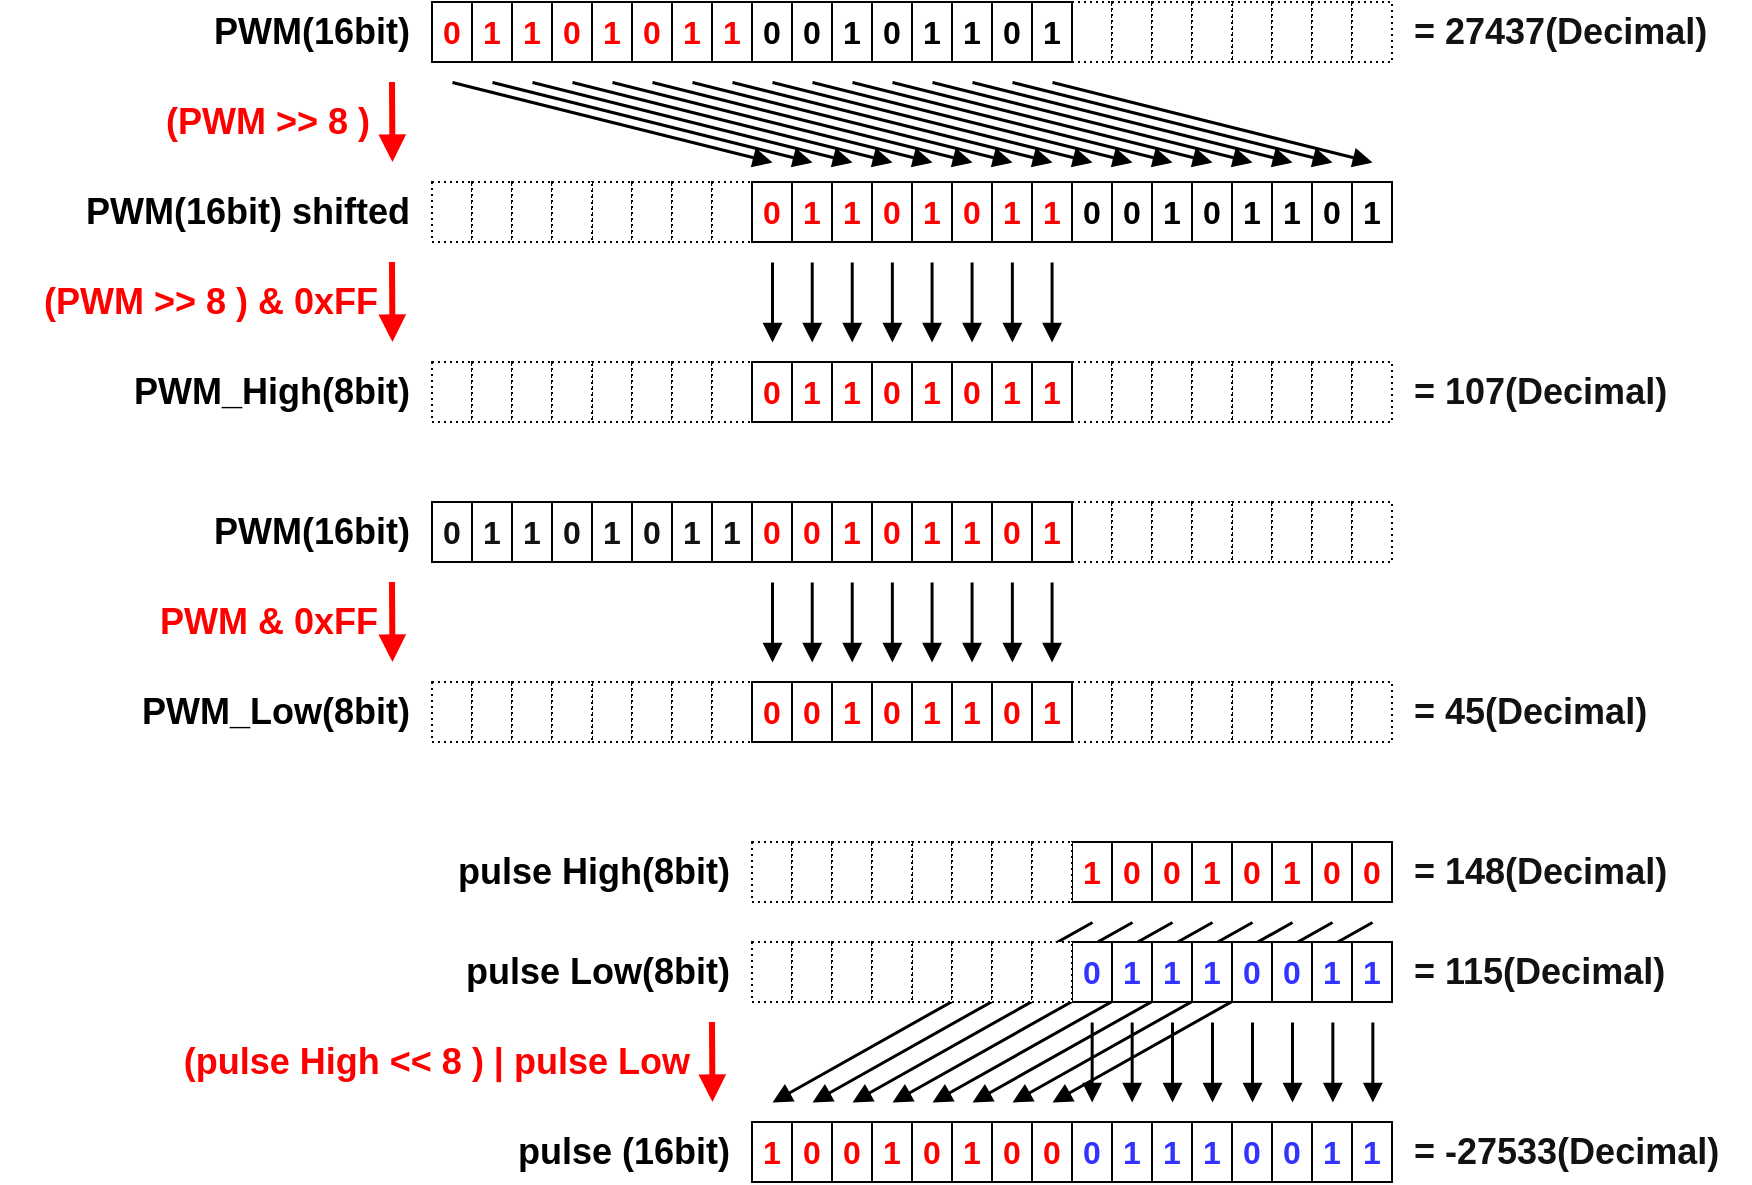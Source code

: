 <mxfile version="16.1.2" type="device"><diagram id="hICE0qf9DmKJxGIryEvC" name="ページ1"><mxGraphModel dx="1102" dy="865" grid="1" gridSize="10" guides="1" tooltips="1" connect="1" arrows="1" fold="1" page="1" pageScale="1" pageWidth="827" pageHeight="1169" math="0" shadow="0"><root><mxCell id="0"/><mxCell id="1" parent="0"/><mxCell id="QoMTNEsvPuhP1xvHLnrk-773" value="" style="endArrow=block;html=1;rounded=0;fontFamily=Georgia;fontSize=16;endFill=1;strokeWidth=1.5;" parent="1" edge="1"><mxGeometry width="50" height="50" relative="1" as="geometry"><mxPoint x="730" y="510" as="sourcePoint"/><mxPoint x="570" y="600" as="targetPoint"/></mxGeometry></mxCell><mxCell id="QoMTNEsvPuhP1xvHLnrk-774" value="" style="endArrow=block;html=1;rounded=0;fontFamily=Georgia;fontSize=16;endFill=1;strokeWidth=1.5;" parent="1" edge="1"><mxGeometry width="50" height="50" relative="1" as="geometry"><mxPoint x="710" y="510" as="sourcePoint"/><mxPoint x="550" y="600" as="targetPoint"/></mxGeometry></mxCell><mxCell id="QoMTNEsvPuhP1xvHLnrk-755" value="" style="endArrow=block;html=1;rounded=0;fontFamily=Georgia;fontSize=16;endFill=1;strokeWidth=1.5;" parent="1" edge="1"><mxGeometry width="50" height="50" relative="1" as="geometry"><mxPoint x="610" y="510" as="sourcePoint"/><mxPoint x="450" y="600" as="targetPoint"/></mxGeometry></mxCell><mxCell id="QoMTNEsvPuhP1xvHLnrk-756" value="" style="endArrow=block;html=1;rounded=0;fontFamily=Georgia;fontSize=16;endFill=1;strokeWidth=1.5;" parent="1" edge="1"><mxGeometry width="50" height="50" relative="1" as="geometry"><mxPoint x="630" y="510" as="sourcePoint"/><mxPoint x="470" y="600" as="targetPoint"/></mxGeometry></mxCell><mxCell id="QoMTNEsvPuhP1xvHLnrk-757" value="" style="endArrow=block;html=1;rounded=0;fontFamily=Georgia;fontSize=16;endFill=1;strokeWidth=1.5;" parent="1" edge="1"><mxGeometry width="50" height="50" relative="1" as="geometry"><mxPoint x="650" y="510" as="sourcePoint"/><mxPoint x="490" y="600" as="targetPoint"/></mxGeometry></mxCell><mxCell id="QoMTNEsvPuhP1xvHLnrk-758" value="" style="endArrow=block;html=1;rounded=0;fontFamily=Georgia;fontSize=16;endFill=1;strokeWidth=1.5;" parent="1" edge="1"><mxGeometry width="50" height="50" relative="1" as="geometry"><mxPoint x="670" y="510" as="sourcePoint"/><mxPoint x="510" y="600" as="targetPoint"/></mxGeometry></mxCell><mxCell id="QoMTNEsvPuhP1xvHLnrk-759" value="" style="endArrow=block;html=1;rounded=0;fontFamily=Georgia;fontSize=16;endFill=1;strokeWidth=1.5;" parent="1" edge="1"><mxGeometry width="50" height="50" relative="1" as="geometry"><mxPoint x="690" y="510.0" as="sourcePoint"/><mxPoint x="530" y="600" as="targetPoint"/></mxGeometry></mxCell><mxCell id="QoMTNEsvPuhP1xvHLnrk-762" value="" style="endArrow=block;html=1;rounded=0;fontFamily=Georgia;fontSize=16;endFill=1;strokeWidth=1.5;" parent="1" edge="1"><mxGeometry width="50" height="50" relative="1" as="geometry"><mxPoint x="750" y="510.0" as="sourcePoint"/><mxPoint x="590" y="600" as="targetPoint"/></mxGeometry></mxCell><mxCell id="QoMTNEsvPuhP1xvHLnrk-1" value="&lt;b&gt;PWM(16bit)&lt;/b&gt;" style="text;html=1;align=right;verticalAlign=middle;resizable=0;points=[];autosize=1;strokeColor=none;fillColor=none;fontSize=18;container=1;" parent="1" vertex="1"><mxGeometry x="160" y="50" width="110" height="30" as="geometry"/></mxCell><mxCell id="QoMTNEsvPuhP1xvHLnrk-4" value="&lt;b&gt;PWM_High(8bit)&lt;/b&gt;" style="text;html=1;align=right;verticalAlign=middle;resizable=0;points=[];autosize=1;strokeColor=none;fillColor=none;fontSize=18;" parent="1" vertex="1"><mxGeometry x="120" y="230" width="150" height="30" as="geometry"/></mxCell><mxCell id="QoMTNEsvPuhP1xvHLnrk-8" value="&lt;b&gt;&amp;nbsp;(PWM &amp;gt;&amp;gt; 8 )&lt;/b&gt;" style="text;html=1;align=right;verticalAlign=middle;resizable=0;points=[];autosize=1;strokeColor=none;fillColor=none;fontSize=18;container=1;fontColor=#FF0000;" parent="1" vertex="1"><mxGeometry x="130" y="95" width="120" height="30" as="geometry"/></mxCell><mxCell id="QoMTNEsvPuhP1xvHLnrk-26" value="" style="endArrow=block;html=1;rounded=0;fontFamily=Georgia;fontSize=16;endFill=1;strokeWidth=3;fontColor=#FF0000;strokeColor=#FF0000;" parent="1" edge="1"><mxGeometry width="50" height="50" relative="1" as="geometry"><mxPoint x="260" y="90" as="sourcePoint"/><mxPoint x="260.24" y="130" as="targetPoint"/></mxGeometry></mxCell><mxCell id="QoMTNEsvPuhP1xvHLnrk-55" value="&lt;b&gt;PWM(16bit) shifted&lt;/b&gt;" style="text;html=1;align=right;verticalAlign=middle;resizable=0;points=[];autosize=1;strokeColor=none;fillColor=none;fontSize=18;container=1;" parent="1" vertex="1"><mxGeometry x="90" y="140" width="180" height="30" as="geometry"/></mxCell><mxCell id="QoMTNEsvPuhP1xvHLnrk-72" value="" style="endArrow=block;html=1;rounded=0;fontFamily=Georgia;fontSize=16;endFill=1;strokeWidth=1.5;" parent="1" edge="1"><mxGeometry width="50" height="50" relative="1" as="geometry"><mxPoint x="290" y="90" as="sourcePoint"/><mxPoint x="450" y="130" as="targetPoint"/></mxGeometry></mxCell><mxCell id="QoMTNEsvPuhP1xvHLnrk-85" value="" style="endArrow=block;html=1;rounded=0;fontFamily=Georgia;fontSize=16;endFill=1;strokeWidth=1.5;" parent="1" edge="1"><mxGeometry width="50" height="50" relative="1" as="geometry"><mxPoint x="310" y="90" as="sourcePoint"/><mxPoint x="470" y="130" as="targetPoint"/></mxGeometry></mxCell><mxCell id="QoMTNEsvPuhP1xvHLnrk-86" value="" style="endArrow=block;html=1;rounded=0;fontFamily=Georgia;fontSize=16;endFill=1;strokeWidth=1.5;" parent="1" edge="1"><mxGeometry width="50" height="50" relative="1" as="geometry"><mxPoint x="330" y="90" as="sourcePoint"/><mxPoint x="490" y="130" as="targetPoint"/></mxGeometry></mxCell><mxCell id="QoMTNEsvPuhP1xvHLnrk-87" value="" style="endArrow=block;html=1;rounded=0;fontFamily=Georgia;fontSize=16;endFill=1;strokeWidth=1.5;" parent="1" edge="1"><mxGeometry width="50" height="50" relative="1" as="geometry"><mxPoint x="350" y="90" as="sourcePoint"/><mxPoint x="510" y="130" as="targetPoint"/></mxGeometry></mxCell><mxCell id="QoMTNEsvPuhP1xvHLnrk-88" value="" style="endArrow=block;html=1;rounded=0;fontFamily=Georgia;fontSize=16;endFill=1;strokeWidth=1.5;" parent="1" edge="1"><mxGeometry width="50" height="50" relative="1" as="geometry"><mxPoint x="370" y="90" as="sourcePoint"/><mxPoint x="530" y="130" as="targetPoint"/></mxGeometry></mxCell><mxCell id="QoMTNEsvPuhP1xvHLnrk-89" value="" style="endArrow=block;html=1;rounded=0;fontFamily=Georgia;fontSize=16;endFill=1;strokeWidth=1.5;" parent="1" edge="1"><mxGeometry width="50" height="50" relative="1" as="geometry"><mxPoint x="390" y="90" as="sourcePoint"/><mxPoint x="550" y="130" as="targetPoint"/></mxGeometry></mxCell><mxCell id="QoMTNEsvPuhP1xvHLnrk-90" value="" style="endArrow=block;html=1;rounded=0;fontFamily=Georgia;fontSize=16;endFill=1;strokeWidth=1.5;" parent="1" edge="1"><mxGeometry width="50" height="50" relative="1" as="geometry"><mxPoint x="410" y="90" as="sourcePoint"/><mxPoint x="570" y="130" as="targetPoint"/></mxGeometry></mxCell><mxCell id="QoMTNEsvPuhP1xvHLnrk-91" value="" style="endArrow=block;html=1;rounded=0;fontFamily=Georgia;fontSize=16;endFill=1;strokeWidth=1.5;" parent="1" edge="1"><mxGeometry width="50" height="50" relative="1" as="geometry"><mxPoint x="430" y="90" as="sourcePoint"/><mxPoint x="590" y="130" as="targetPoint"/></mxGeometry></mxCell><mxCell id="QoMTNEsvPuhP1xvHLnrk-92" value="" style="endArrow=block;html=1;rounded=0;fontFamily=Georgia;fontSize=16;endFill=1;strokeWidth=1.5;" parent="1" edge="1"><mxGeometry width="50" height="50" relative="1" as="geometry"><mxPoint x="450" y="90" as="sourcePoint"/><mxPoint x="610" y="130" as="targetPoint"/></mxGeometry></mxCell><mxCell id="QoMTNEsvPuhP1xvHLnrk-93" value="" style="endArrow=block;html=1;rounded=0;fontFamily=Georgia;fontSize=16;endFill=1;strokeWidth=1.5;" parent="1" edge="1"><mxGeometry width="50" height="50" relative="1" as="geometry"><mxPoint x="470" y="90" as="sourcePoint"/><mxPoint x="630" y="130" as="targetPoint"/></mxGeometry></mxCell><mxCell id="QoMTNEsvPuhP1xvHLnrk-94" value="" style="endArrow=block;html=1;rounded=0;fontFamily=Georgia;fontSize=16;endFill=1;strokeWidth=1.5;" parent="1" edge="1"><mxGeometry width="50" height="50" relative="1" as="geometry"><mxPoint x="490" y="90" as="sourcePoint"/><mxPoint x="650" y="130" as="targetPoint"/></mxGeometry></mxCell><mxCell id="QoMTNEsvPuhP1xvHLnrk-95" value="" style="endArrow=block;html=1;rounded=0;fontFamily=Georgia;fontSize=16;endFill=1;strokeWidth=1.5;" parent="1" edge="1"><mxGeometry width="50" height="50" relative="1" as="geometry"><mxPoint x="510" y="90" as="sourcePoint"/><mxPoint x="670" y="130" as="targetPoint"/></mxGeometry></mxCell><mxCell id="QoMTNEsvPuhP1xvHLnrk-96" value="" style="endArrow=block;html=1;rounded=0;fontFamily=Georgia;fontSize=16;endFill=1;strokeWidth=1.5;" parent="1" edge="1"><mxGeometry width="50" height="50" relative="1" as="geometry"><mxPoint x="530" y="90" as="sourcePoint"/><mxPoint x="690" y="130" as="targetPoint"/></mxGeometry></mxCell><mxCell id="QoMTNEsvPuhP1xvHLnrk-97" value="" style="endArrow=block;html=1;rounded=0;fontFamily=Georgia;fontSize=16;endFill=1;strokeWidth=1.5;" parent="1" edge="1"><mxGeometry width="50" height="50" relative="1" as="geometry"><mxPoint x="550" y="90" as="sourcePoint"/><mxPoint x="710" y="130" as="targetPoint"/></mxGeometry></mxCell><mxCell id="QoMTNEsvPuhP1xvHLnrk-98" value="" style="endArrow=block;html=1;rounded=0;fontFamily=Georgia;fontSize=16;endFill=1;strokeWidth=1.5;" parent="1" edge="1"><mxGeometry width="50" height="50" relative="1" as="geometry"><mxPoint x="570" y="90" as="sourcePoint"/><mxPoint x="730" y="130" as="targetPoint"/></mxGeometry></mxCell><mxCell id="QoMTNEsvPuhP1xvHLnrk-99" value="" style="endArrow=block;html=1;rounded=0;fontFamily=Georgia;fontSize=16;endFill=1;strokeWidth=1.5;" parent="1" edge="1"><mxGeometry width="50" height="50" relative="1" as="geometry"><mxPoint x="590" y="90" as="sourcePoint"/><mxPoint x="750" y="130" as="targetPoint"/></mxGeometry></mxCell><mxCell id="QoMTNEsvPuhP1xvHLnrk-100" value="&lt;b&gt;&amp;nbsp;(PWM &amp;gt;&amp;gt; 8 ) &amp;amp; 0xFF&lt;/b&gt;" style="text;html=1;align=right;verticalAlign=middle;resizable=0;points=[];autosize=1;strokeColor=none;fillColor=none;fontSize=18;container=1;fontColor=#FF0000;" parent="1" vertex="1"><mxGeometry x="64" y="185" width="190" height="30" as="geometry"/></mxCell><mxCell id="QoMTNEsvPuhP1xvHLnrk-101" value="" style="endArrow=block;html=1;rounded=0;fontFamily=Georgia;fontSize=16;endFill=1;strokeWidth=3;fontColor=#FF0000;strokeColor=#FF0000;" parent="1" edge="1"><mxGeometry width="50" height="50" relative="1" as="geometry"><mxPoint x="260" y="180" as="sourcePoint"/><mxPoint x="260.24" y="220" as="targetPoint"/></mxGeometry></mxCell><mxCell id="QoMTNEsvPuhP1xvHLnrk-110" value="" style="rounded=0;whiteSpace=wrap;html=1;dashed=1;glass=0;dashPattern=1 2;" parent="1" vertex="1"><mxGeometry x="360" y="140" width="20" height="30" as="geometry"/></mxCell><mxCell id="QoMTNEsvPuhP1xvHLnrk-111" value="" style="rounded=0;whiteSpace=wrap;html=1;dashed=1;glass=0;dashPattern=1 2;" parent="1" vertex="1"><mxGeometry x="380" y="140" width="20" height="30" as="geometry"/></mxCell><mxCell id="QoMTNEsvPuhP1xvHLnrk-112" value="" style="rounded=0;whiteSpace=wrap;html=1;dashed=1;glass=0;dashPattern=1 2;" parent="1" vertex="1"><mxGeometry x="400" y="140" width="20" height="30" as="geometry"/></mxCell><mxCell id="QoMTNEsvPuhP1xvHLnrk-113" value="" style="rounded=0;whiteSpace=wrap;html=1;dashed=1;glass=0;dashPattern=1 2;" parent="1" vertex="1"><mxGeometry x="420" y="140" width="20" height="30" as="geometry"/></mxCell><mxCell id="QoMTNEsvPuhP1xvHLnrk-114" value="" style="rounded=0;whiteSpace=wrap;html=1;dashed=1;glass=0;dashPattern=1 2;" parent="1" vertex="1"><mxGeometry x="280" y="140" width="20" height="30" as="geometry"/></mxCell><mxCell id="QoMTNEsvPuhP1xvHLnrk-115" value="" style="rounded=0;whiteSpace=wrap;html=1;dashed=1;glass=0;dashPattern=1 2;" parent="1" vertex="1"><mxGeometry x="300" y="140" width="20" height="30" as="geometry"/></mxCell><mxCell id="QoMTNEsvPuhP1xvHLnrk-116" value="" style="rounded=0;whiteSpace=wrap;html=1;dashed=1;glass=0;dashPattern=1 2;" parent="1" vertex="1"><mxGeometry x="320" y="140" width="20" height="30" as="geometry"/></mxCell><mxCell id="QoMTNEsvPuhP1xvHLnrk-117" value="" style="rounded=0;whiteSpace=wrap;html=1;dashed=1;glass=0;dashPattern=1 2;" parent="1" vertex="1"><mxGeometry x="340" y="140" width="20" height="30" as="geometry"/></mxCell><mxCell id="QoMTNEsvPuhP1xvHLnrk-118" value="" style="endArrow=block;html=1;rounded=0;fontFamily=Georgia;fontSize=16;endFill=1;strokeWidth=1.5;" parent="1" edge="1"><mxGeometry width="50" height="50" relative="1" as="geometry"><mxPoint x="450" y="180.0" as="sourcePoint"/><mxPoint x="450" y="220" as="targetPoint"/></mxGeometry></mxCell><mxCell id="QoMTNEsvPuhP1xvHLnrk-119" value="" style="endArrow=block;html=1;rounded=0;fontFamily=Georgia;fontSize=16;endFill=1;strokeWidth=1.5;" parent="1" edge="1"><mxGeometry width="50" height="50" relative="1" as="geometry"><mxPoint x="469.86" y="180.0" as="sourcePoint"/><mxPoint x="469.86" y="220" as="targetPoint"/></mxGeometry></mxCell><mxCell id="QoMTNEsvPuhP1xvHLnrk-120" value="" style="endArrow=block;html=1;rounded=0;fontFamily=Georgia;fontSize=16;endFill=1;strokeWidth=1.5;" parent="1" edge="1"><mxGeometry width="50" height="50" relative="1" as="geometry"><mxPoint x="489.86" y="180.0" as="sourcePoint"/><mxPoint x="489.86" y="220" as="targetPoint"/></mxGeometry></mxCell><mxCell id="QoMTNEsvPuhP1xvHLnrk-121" value="" style="endArrow=block;html=1;rounded=0;fontFamily=Georgia;fontSize=16;endFill=1;strokeWidth=1.5;" parent="1" edge="1"><mxGeometry width="50" height="50" relative="1" as="geometry"><mxPoint x="509.93" y="180.0" as="sourcePoint"/><mxPoint x="509.93" y="220" as="targetPoint"/></mxGeometry></mxCell><mxCell id="QoMTNEsvPuhP1xvHLnrk-122" value="" style="endArrow=block;html=1;rounded=0;fontFamily=Georgia;fontSize=16;endFill=1;strokeWidth=1.5;" parent="1" edge="1"><mxGeometry width="50" height="50" relative="1" as="geometry"><mxPoint x="529.79" y="180.0" as="sourcePoint"/><mxPoint x="529.79" y="220" as="targetPoint"/></mxGeometry></mxCell><mxCell id="QoMTNEsvPuhP1xvHLnrk-123" value="" style="endArrow=block;html=1;rounded=0;fontFamily=Georgia;fontSize=16;endFill=1;strokeWidth=1.5;" parent="1" edge="1"><mxGeometry width="50" height="50" relative="1" as="geometry"><mxPoint x="549.79" y="180.0" as="sourcePoint"/><mxPoint x="549.79" y="220" as="targetPoint"/></mxGeometry></mxCell><mxCell id="QoMTNEsvPuhP1xvHLnrk-124" value="" style="endArrow=block;html=1;rounded=0;fontFamily=Georgia;fontSize=16;endFill=1;strokeWidth=1.5;" parent="1" edge="1"><mxGeometry width="50" height="50" relative="1" as="geometry"><mxPoint x="569.93" y="180.0" as="sourcePoint"/><mxPoint x="569.93" y="220" as="targetPoint"/></mxGeometry></mxCell><mxCell id="QoMTNEsvPuhP1xvHLnrk-125" value="" style="endArrow=block;html=1;rounded=0;fontFamily=Georgia;fontSize=16;endFill=1;strokeWidth=1.5;" parent="1" edge="1"><mxGeometry width="50" height="50" relative="1" as="geometry"><mxPoint x="589.79" y="180.0" as="sourcePoint"/><mxPoint x="589.79" y="220" as="targetPoint"/></mxGeometry></mxCell><mxCell id="QoMTNEsvPuhP1xvHLnrk-127" value="" style="rounded=0;whiteSpace=wrap;html=1;dashed=1;glass=0;dashPattern=1 2;" parent="1" vertex="1"><mxGeometry x="360" y="230" width="20" height="30" as="geometry"/></mxCell><mxCell id="QoMTNEsvPuhP1xvHLnrk-128" value="" style="rounded=0;whiteSpace=wrap;html=1;dashed=1;glass=0;dashPattern=1 2;" parent="1" vertex="1"><mxGeometry x="380" y="230" width="20" height="30" as="geometry"/></mxCell><mxCell id="QoMTNEsvPuhP1xvHLnrk-129" value="" style="rounded=0;whiteSpace=wrap;html=1;dashed=1;glass=0;dashPattern=1 2;" parent="1" vertex="1"><mxGeometry x="400" y="230" width="20" height="30" as="geometry"/></mxCell><mxCell id="QoMTNEsvPuhP1xvHLnrk-130" value="" style="rounded=0;whiteSpace=wrap;html=1;dashed=1;glass=0;dashPattern=1 2;" parent="1" vertex="1"><mxGeometry x="420" y="230" width="20" height="30" as="geometry"/></mxCell><mxCell id="QoMTNEsvPuhP1xvHLnrk-131" value="" style="rounded=0;whiteSpace=wrap;html=1;dashed=1;glass=0;dashPattern=1 2;" parent="1" vertex="1"><mxGeometry x="280" y="230" width="20" height="30" as="geometry"/></mxCell><mxCell id="QoMTNEsvPuhP1xvHLnrk-132" value="" style="rounded=0;whiteSpace=wrap;html=1;dashed=1;glass=0;dashPattern=1 2;" parent="1" vertex="1"><mxGeometry x="300" y="230" width="20" height="30" as="geometry"/></mxCell><mxCell id="QoMTNEsvPuhP1xvHLnrk-133" value="" style="rounded=0;whiteSpace=wrap;html=1;dashed=1;glass=0;dashPattern=1 2;" parent="1" vertex="1"><mxGeometry x="320" y="230" width="20" height="30" as="geometry"/></mxCell><mxCell id="QoMTNEsvPuhP1xvHLnrk-134" value="" style="rounded=0;whiteSpace=wrap;html=1;dashed=1;glass=0;dashPattern=1 2;" parent="1" vertex="1"><mxGeometry x="340" y="230" width="20" height="30" as="geometry"/></mxCell><mxCell id="QoMTNEsvPuhP1xvHLnrk-135" value="" style="rounded=0;whiteSpace=wrap;html=1;dashed=1;glass=0;dashPattern=1 2;" parent="1" vertex="1"><mxGeometry x="680" y="230" width="20" height="30" as="geometry"/></mxCell><mxCell id="QoMTNEsvPuhP1xvHLnrk-136" value="" style="rounded=0;whiteSpace=wrap;html=1;dashed=1;glass=0;dashPattern=1 2;" parent="1" vertex="1"><mxGeometry x="700" y="230" width="20" height="30" as="geometry"/></mxCell><mxCell id="QoMTNEsvPuhP1xvHLnrk-137" value="" style="rounded=0;whiteSpace=wrap;html=1;dashed=1;glass=0;dashPattern=1 2;" parent="1" vertex="1"><mxGeometry x="720" y="230" width="20" height="30" as="geometry"/></mxCell><mxCell id="QoMTNEsvPuhP1xvHLnrk-138" value="" style="rounded=0;whiteSpace=wrap;html=1;dashed=1;glass=0;dashPattern=1 2;" parent="1" vertex="1"><mxGeometry x="740" y="230" width="20" height="30" as="geometry"/></mxCell><mxCell id="QoMTNEsvPuhP1xvHLnrk-139" value="" style="rounded=0;whiteSpace=wrap;html=1;dashed=1;glass=0;dashPattern=1 2;" parent="1" vertex="1"><mxGeometry x="600" y="230" width="20" height="30" as="geometry"/></mxCell><mxCell id="QoMTNEsvPuhP1xvHLnrk-140" value="" style="rounded=0;whiteSpace=wrap;html=1;dashed=1;glass=0;dashPattern=1 2;" parent="1" vertex="1"><mxGeometry x="620" y="230" width="20" height="30" as="geometry"/></mxCell><mxCell id="QoMTNEsvPuhP1xvHLnrk-141" value="" style="rounded=0;whiteSpace=wrap;html=1;dashed=1;glass=0;dashPattern=1 2;" parent="1" vertex="1"><mxGeometry x="640" y="230" width="20" height="30" as="geometry"/></mxCell><mxCell id="QoMTNEsvPuhP1xvHLnrk-142" value="" style="rounded=0;whiteSpace=wrap;html=1;dashed=1;glass=0;dashPattern=1 2;" parent="1" vertex="1"><mxGeometry x="660" y="230" width="20" height="30" as="geometry"/></mxCell><mxCell id="QoMTNEsvPuhP1xvHLnrk-143" value="" style="rounded=0;whiteSpace=wrap;html=1;dashed=1;glass=0;dashPattern=1 2;" parent="1" vertex="1"><mxGeometry x="680" y="50" width="20" height="30" as="geometry"/></mxCell><mxCell id="QoMTNEsvPuhP1xvHLnrk-144" value="" style="rounded=0;whiteSpace=wrap;html=1;dashed=1;glass=0;dashPattern=1 2;" parent="1" vertex="1"><mxGeometry x="700" y="50" width="20" height="30" as="geometry"/></mxCell><mxCell id="QoMTNEsvPuhP1xvHLnrk-145" value="" style="rounded=0;whiteSpace=wrap;html=1;dashed=1;glass=0;dashPattern=1 2;" parent="1" vertex="1"><mxGeometry x="720" y="50" width="20" height="30" as="geometry"/></mxCell><mxCell id="QoMTNEsvPuhP1xvHLnrk-146" value="" style="rounded=0;whiteSpace=wrap;html=1;dashed=1;glass=0;dashPattern=1 2;" parent="1" vertex="1"><mxGeometry x="740" y="50" width="20" height="30" as="geometry"/></mxCell><mxCell id="QoMTNEsvPuhP1xvHLnrk-147" value="" style="rounded=0;whiteSpace=wrap;html=1;dashed=1;glass=0;dashPattern=1 2;" parent="1" vertex="1"><mxGeometry x="600" y="50" width="20" height="30" as="geometry"/></mxCell><mxCell id="QoMTNEsvPuhP1xvHLnrk-148" value="" style="rounded=0;whiteSpace=wrap;html=1;dashed=1;glass=0;dashPattern=1 2;" parent="1" vertex="1"><mxGeometry x="620" y="50" width="20" height="30" as="geometry"/></mxCell><mxCell id="QoMTNEsvPuhP1xvHLnrk-149" value="" style="rounded=0;whiteSpace=wrap;html=1;dashed=1;glass=0;dashPattern=1 2;" parent="1" vertex="1"><mxGeometry x="640" y="50" width="20" height="30" as="geometry"/></mxCell><mxCell id="QoMTNEsvPuhP1xvHLnrk-150" value="" style="rounded=0;whiteSpace=wrap;html=1;dashed=1;glass=0;dashPattern=1 2;" parent="1" vertex="1"><mxGeometry x="660" y="50" width="20" height="30" as="geometry"/></mxCell><mxCell id="QoMTNEsvPuhP1xvHLnrk-262" value="&lt;b&gt;PWM(16bit)&lt;/b&gt;" style="text;html=1;align=right;verticalAlign=middle;resizable=0;points=[];autosize=1;strokeColor=none;fillColor=none;fontSize=18;container=1;" parent="1" vertex="1"><mxGeometry x="160" y="300" width="110" height="30" as="geometry"/></mxCell><mxCell id="QoMTNEsvPuhP1xvHLnrk-263" value="&lt;b&gt;PWM_Low(8bit)&lt;/b&gt;" style="text;html=1;align=right;verticalAlign=middle;resizable=0;points=[];autosize=1;strokeColor=none;fillColor=none;fontSize=18;" parent="1" vertex="1"><mxGeometry x="120" y="390" width="150" height="30" as="geometry"/></mxCell><mxCell id="QoMTNEsvPuhP1xvHLnrk-323" value="&lt;b&gt;&amp;nbsp;PWM &amp;amp; 0xFF&lt;/b&gt;" style="text;html=1;align=right;verticalAlign=middle;resizable=0;points=[];autosize=1;strokeColor=none;fillColor=none;fontSize=18;container=1;fontColor=#FF0000;" parent="1" vertex="1"><mxGeometry x="124" y="345" width="130" height="30" as="geometry"/></mxCell><mxCell id="QoMTNEsvPuhP1xvHLnrk-324" value="" style="endArrow=block;html=1;rounded=0;fontFamily=Georgia;fontSize=16;endFill=1;strokeWidth=3;fontColor=#FF0000;strokeColor=#FF0000;" parent="1" edge="1"><mxGeometry width="50" height="50" relative="1" as="geometry"><mxPoint x="260" y="340" as="sourcePoint"/><mxPoint x="260.24" y="380" as="targetPoint"/></mxGeometry></mxCell><mxCell id="QoMTNEsvPuhP1xvHLnrk-341" value="" style="endArrow=block;html=1;rounded=0;fontFamily=Georgia;fontSize=16;endFill=1;strokeWidth=1.5;" parent="1" edge="1"><mxGeometry width="50" height="50" relative="1" as="geometry"><mxPoint x="450" y="340" as="sourcePoint"/><mxPoint x="450" y="380" as="targetPoint"/></mxGeometry></mxCell><mxCell id="QoMTNEsvPuhP1xvHLnrk-342" value="" style="endArrow=block;html=1;rounded=0;fontFamily=Georgia;fontSize=16;endFill=1;strokeWidth=1.5;" parent="1" edge="1"><mxGeometry width="50" height="50" relative="1" as="geometry"><mxPoint x="469.86" y="340" as="sourcePoint"/><mxPoint x="469.86" y="380" as="targetPoint"/></mxGeometry></mxCell><mxCell id="QoMTNEsvPuhP1xvHLnrk-343" value="" style="endArrow=block;html=1;rounded=0;fontFamily=Georgia;fontSize=16;endFill=1;strokeWidth=1.5;" parent="1" edge="1"><mxGeometry width="50" height="50" relative="1" as="geometry"><mxPoint x="489.86" y="340" as="sourcePoint"/><mxPoint x="489.86" y="380" as="targetPoint"/></mxGeometry></mxCell><mxCell id="QoMTNEsvPuhP1xvHLnrk-344" value="" style="endArrow=block;html=1;rounded=0;fontFamily=Georgia;fontSize=16;endFill=1;strokeWidth=1.5;" parent="1" edge="1"><mxGeometry width="50" height="50" relative="1" as="geometry"><mxPoint x="509.93" y="340" as="sourcePoint"/><mxPoint x="509.93" y="380" as="targetPoint"/></mxGeometry></mxCell><mxCell id="QoMTNEsvPuhP1xvHLnrk-345" value="" style="endArrow=block;html=1;rounded=0;fontFamily=Georgia;fontSize=16;endFill=1;strokeWidth=1.5;" parent="1" edge="1"><mxGeometry width="50" height="50" relative="1" as="geometry"><mxPoint x="529.79" y="340" as="sourcePoint"/><mxPoint x="529.79" y="380" as="targetPoint"/></mxGeometry></mxCell><mxCell id="QoMTNEsvPuhP1xvHLnrk-346" value="" style="endArrow=block;html=1;rounded=0;fontFamily=Georgia;fontSize=16;endFill=1;strokeWidth=1.5;" parent="1" edge="1"><mxGeometry width="50" height="50" relative="1" as="geometry"><mxPoint x="549.79" y="340" as="sourcePoint"/><mxPoint x="549.79" y="380" as="targetPoint"/></mxGeometry></mxCell><mxCell id="QoMTNEsvPuhP1xvHLnrk-347" value="" style="endArrow=block;html=1;rounded=0;fontFamily=Georgia;fontSize=16;endFill=1;strokeWidth=1.5;" parent="1" edge="1"><mxGeometry width="50" height="50" relative="1" as="geometry"><mxPoint x="569.93" y="340" as="sourcePoint"/><mxPoint x="569.93" y="380" as="targetPoint"/></mxGeometry></mxCell><mxCell id="QoMTNEsvPuhP1xvHLnrk-348" value="" style="endArrow=block;html=1;rounded=0;fontFamily=Georgia;fontSize=16;endFill=1;strokeWidth=1.5;" parent="1" edge="1"><mxGeometry width="50" height="50" relative="1" as="geometry"><mxPoint x="589.79" y="340" as="sourcePoint"/><mxPoint x="589.79" y="380" as="targetPoint"/></mxGeometry></mxCell><mxCell id="QoMTNEsvPuhP1xvHLnrk-349" value="" style="rounded=0;whiteSpace=wrap;html=1;dashed=1;glass=0;dashPattern=1 2;" parent="1" vertex="1"><mxGeometry x="360" y="390" width="20" height="30" as="geometry"/></mxCell><mxCell id="QoMTNEsvPuhP1xvHLnrk-350" value="" style="rounded=0;whiteSpace=wrap;html=1;dashed=1;glass=0;dashPattern=1 2;" parent="1" vertex="1"><mxGeometry x="380" y="390" width="20" height="30" as="geometry"/></mxCell><mxCell id="QoMTNEsvPuhP1xvHLnrk-351" value="" style="rounded=0;whiteSpace=wrap;html=1;dashed=1;glass=0;dashPattern=1 2;" parent="1" vertex="1"><mxGeometry x="400" y="390" width="20" height="30" as="geometry"/></mxCell><mxCell id="QoMTNEsvPuhP1xvHLnrk-352" value="" style="rounded=0;whiteSpace=wrap;html=1;dashed=1;glass=0;dashPattern=1 2;" parent="1" vertex="1"><mxGeometry x="420" y="390" width="20" height="30" as="geometry"/></mxCell><mxCell id="QoMTNEsvPuhP1xvHLnrk-353" value="" style="rounded=0;whiteSpace=wrap;html=1;dashed=1;glass=0;dashPattern=1 2;" parent="1" vertex="1"><mxGeometry x="280" y="390" width="20" height="30" as="geometry"/></mxCell><mxCell id="QoMTNEsvPuhP1xvHLnrk-354" value="" style="rounded=0;whiteSpace=wrap;html=1;dashed=1;glass=0;dashPattern=1 2;" parent="1" vertex="1"><mxGeometry x="300" y="390" width="20" height="30" as="geometry"/></mxCell><mxCell id="QoMTNEsvPuhP1xvHLnrk-355" value="" style="rounded=0;whiteSpace=wrap;html=1;dashed=1;glass=0;dashPattern=1 2;" parent="1" vertex="1"><mxGeometry x="320" y="390" width="20" height="30" as="geometry"/></mxCell><mxCell id="QoMTNEsvPuhP1xvHLnrk-356" value="" style="rounded=0;whiteSpace=wrap;html=1;dashed=1;glass=0;dashPattern=1 2;" parent="1" vertex="1"><mxGeometry x="340" y="390" width="20" height="30" as="geometry"/></mxCell><mxCell id="QoMTNEsvPuhP1xvHLnrk-357" value="" style="rounded=0;whiteSpace=wrap;html=1;dashed=1;glass=0;dashPattern=1 2;" parent="1" vertex="1"><mxGeometry x="680" y="390" width="20" height="30" as="geometry"/></mxCell><mxCell id="QoMTNEsvPuhP1xvHLnrk-358" value="" style="rounded=0;whiteSpace=wrap;html=1;dashed=1;glass=0;dashPattern=1 2;" parent="1" vertex="1"><mxGeometry x="700" y="390" width="20" height="30" as="geometry"/></mxCell><mxCell id="QoMTNEsvPuhP1xvHLnrk-359" value="" style="rounded=0;whiteSpace=wrap;html=1;dashed=1;glass=0;dashPattern=1 2;" parent="1" vertex="1"><mxGeometry x="720" y="390" width="20" height="30" as="geometry"/></mxCell><mxCell id="QoMTNEsvPuhP1xvHLnrk-360" value="" style="rounded=0;whiteSpace=wrap;html=1;dashed=1;glass=0;dashPattern=1 2;" parent="1" vertex="1"><mxGeometry x="740" y="390" width="20" height="30" as="geometry"/></mxCell><mxCell id="QoMTNEsvPuhP1xvHLnrk-361" value="" style="rounded=0;whiteSpace=wrap;html=1;dashed=1;glass=0;dashPattern=1 2;" parent="1" vertex="1"><mxGeometry x="600" y="390" width="20" height="30" as="geometry"/></mxCell><mxCell id="QoMTNEsvPuhP1xvHLnrk-362" value="" style="rounded=0;whiteSpace=wrap;html=1;dashed=1;glass=0;dashPattern=1 2;" parent="1" vertex="1"><mxGeometry x="620" y="390" width="20" height="30" as="geometry"/></mxCell><mxCell id="QoMTNEsvPuhP1xvHLnrk-363" value="" style="rounded=0;whiteSpace=wrap;html=1;dashed=1;glass=0;dashPattern=1 2;" parent="1" vertex="1"><mxGeometry x="640" y="390" width="20" height="30" as="geometry"/></mxCell><mxCell id="QoMTNEsvPuhP1xvHLnrk-364" value="" style="rounded=0;whiteSpace=wrap;html=1;dashed=1;glass=0;dashPattern=1 2;" parent="1" vertex="1"><mxGeometry x="660" y="390" width="20" height="30" as="geometry"/></mxCell><mxCell id="QoMTNEsvPuhP1xvHLnrk-365" value="" style="rounded=0;whiteSpace=wrap;html=1;dashed=1;glass=0;dashPattern=1 2;" parent="1" vertex="1"><mxGeometry x="680" y="300" width="20" height="30" as="geometry"/></mxCell><mxCell id="QoMTNEsvPuhP1xvHLnrk-366" value="" style="rounded=0;whiteSpace=wrap;html=1;dashed=1;glass=0;dashPattern=1 2;" parent="1" vertex="1"><mxGeometry x="700" y="300" width="20" height="30" as="geometry"/></mxCell><mxCell id="QoMTNEsvPuhP1xvHLnrk-367" value="" style="rounded=0;whiteSpace=wrap;html=1;dashed=1;glass=0;dashPattern=1 2;" parent="1" vertex="1"><mxGeometry x="720" y="300" width="20" height="30" as="geometry"/></mxCell><mxCell id="QoMTNEsvPuhP1xvHLnrk-368" value="" style="rounded=0;whiteSpace=wrap;html=1;dashed=1;glass=0;dashPattern=1 2;" parent="1" vertex="1"><mxGeometry x="740" y="300" width="20" height="30" as="geometry"/></mxCell><mxCell id="QoMTNEsvPuhP1xvHLnrk-369" value="" style="rounded=0;whiteSpace=wrap;html=1;dashed=1;glass=0;dashPattern=1 2;" parent="1" vertex="1"><mxGeometry x="600" y="300" width="20" height="30" as="geometry"/></mxCell><mxCell id="QoMTNEsvPuhP1xvHLnrk-370" value="" style="rounded=0;whiteSpace=wrap;html=1;dashed=1;glass=0;dashPattern=1 2;" parent="1" vertex="1"><mxGeometry x="620" y="300" width="20" height="30" as="geometry"/></mxCell><mxCell id="QoMTNEsvPuhP1xvHLnrk-371" value="" style="rounded=0;whiteSpace=wrap;html=1;dashed=1;glass=0;dashPattern=1 2;" parent="1" vertex="1"><mxGeometry x="640" y="300" width="20" height="30" as="geometry"/></mxCell><mxCell id="QoMTNEsvPuhP1xvHLnrk-372" value="" style="rounded=0;whiteSpace=wrap;html=1;dashed=1;glass=0;dashPattern=1 2;" parent="1" vertex="1"><mxGeometry x="660" y="300" width="20" height="30" as="geometry"/></mxCell><mxCell id="QoMTNEsvPuhP1xvHLnrk-375" value="&lt;b&gt;&lt;font color=&quot;#121212&quot;&gt;= 27437(Decimal)&lt;/font&gt;&lt;/b&gt;" style="text;html=1;align=left;verticalAlign=middle;resizable=0;points=[];autosize=1;strokeColor=none;fillColor=none;fontSize=18;container=1;fontColor=#FF0000;" parent="1" vertex="1"><mxGeometry x="769" y="50" width="160" height="30" as="geometry"/></mxCell><mxCell id="QoMTNEsvPuhP1xvHLnrk-376" value="&lt;b&gt;&lt;font color=&quot;#121212&quot;&gt;= 107(Decimal)&lt;/font&gt;&lt;/b&gt;" style="text;html=1;align=left;verticalAlign=middle;resizable=0;points=[];autosize=1;strokeColor=none;fillColor=none;fontSize=18;container=1;fontColor=#FF0000;" parent="1" vertex="1"><mxGeometry x="769" y="230" width="140" height="30" as="geometry"/></mxCell><mxCell id="QoMTNEsvPuhP1xvHLnrk-377" value="&lt;b&gt;&lt;font color=&quot;#121212&quot;&gt;= 45(Decimal)&lt;/font&gt;&lt;/b&gt;" style="text;html=1;align=left;verticalAlign=middle;resizable=0;points=[];autosize=1;strokeColor=none;fillColor=none;fontSize=18;container=1;fontColor=#FF0000;" parent="1" vertex="1"><mxGeometry x="769" y="390" width="130" height="30" as="geometry"/></mxCell><mxCell id="QoMTNEsvPuhP1xvHLnrk-554" value="&lt;b&gt;pulse High(8bit)&lt;/b&gt;" style="text;html=1;align=right;verticalAlign=middle;resizable=0;points=[];autosize=1;strokeColor=none;fillColor=none;fontSize=18;" parent="1" vertex="1"><mxGeometry x="280" y="470" width="150" height="30" as="geometry"/></mxCell><mxCell id="QoMTNEsvPuhP1xvHLnrk-573" value="&lt;b&gt;&lt;font style=&quot;font-size: 16px&quot;&gt;0&lt;/font&gt;&lt;/b&gt;" style="rounded=0;whiteSpace=wrap;html=1;fontColor=#FF0000;" parent="1" vertex="1"><mxGeometry x="680" y="470" width="20" height="30" as="geometry"/></mxCell><mxCell id="QoMTNEsvPuhP1xvHLnrk-574" value="&lt;b&gt;&lt;font style=&quot;font-size: 16px&quot;&gt;1&lt;/font&gt;&lt;/b&gt;" style="rounded=0;whiteSpace=wrap;html=1;fontColor=#FF0000;" parent="1" vertex="1"><mxGeometry x="700" y="470" width="20" height="30" as="geometry"/></mxCell><mxCell id="QoMTNEsvPuhP1xvHLnrk-575" value="&lt;b&gt;&lt;font style=&quot;font-size: 16px&quot;&gt;0&lt;/font&gt;&lt;/b&gt;" style="rounded=0;whiteSpace=wrap;html=1;fontColor=#FF0000;" parent="1" vertex="1"><mxGeometry x="720" y="470" width="20" height="30" as="geometry"/></mxCell><mxCell id="QoMTNEsvPuhP1xvHLnrk-576" value="&lt;span style=&quot;font-size: 16px&quot;&gt;&lt;b&gt;0&lt;/b&gt;&lt;/span&gt;" style="rounded=0;whiteSpace=wrap;html=1;fontColor=#FF0000;" parent="1" vertex="1"><mxGeometry x="740" y="470" width="20" height="30" as="geometry"/></mxCell><mxCell id="QoMTNEsvPuhP1xvHLnrk-577" value="&lt;b&gt;&lt;font style=&quot;font-size: 16px&quot;&gt;1&lt;/font&gt;&lt;/b&gt;" style="rounded=0;whiteSpace=wrap;html=1;fontColor=#FF0000;" parent="1" vertex="1"><mxGeometry x="600" y="470" width="20" height="30" as="geometry"/></mxCell><mxCell id="QoMTNEsvPuhP1xvHLnrk-578" value="&lt;b&gt;&lt;font style=&quot;font-size: 16px&quot;&gt;0&lt;/font&gt;&lt;/b&gt;" style="rounded=0;whiteSpace=wrap;html=1;fontColor=#FF0000;" parent="1" vertex="1"><mxGeometry x="620" y="470" width="20" height="30" as="geometry"/></mxCell><mxCell id="QoMTNEsvPuhP1xvHLnrk-579" value="&lt;b&gt;&lt;font style=&quot;font-size: 16px&quot;&gt;0&lt;/font&gt;&lt;/b&gt;" style="rounded=0;whiteSpace=wrap;html=1;fontColor=#FF0000;" parent="1" vertex="1"><mxGeometry x="640" y="470" width="20" height="30" as="geometry"/></mxCell><mxCell id="QoMTNEsvPuhP1xvHLnrk-580" value="&lt;b&gt;&lt;font style=&quot;font-size: 16px&quot;&gt;1&lt;/font&gt;&lt;/b&gt;" style="rounded=0;whiteSpace=wrap;html=1;fontColor=#FF0000;" parent="1" vertex="1"><mxGeometry x="660" y="470" width="20" height="30" as="geometry"/></mxCell><mxCell id="QoMTNEsvPuhP1xvHLnrk-640" value="" style="rounded=0;whiteSpace=wrap;html=1;dashed=1;glass=0;dashPattern=1 2;" parent="1" vertex="1"><mxGeometry x="520" y="470" width="20" height="30" as="geometry"/></mxCell><mxCell id="QoMTNEsvPuhP1xvHLnrk-641" value="" style="rounded=0;whiteSpace=wrap;html=1;dashed=1;glass=0;dashPattern=1 2;" parent="1" vertex="1"><mxGeometry x="540" y="470" width="20" height="30" as="geometry"/></mxCell><mxCell id="QoMTNEsvPuhP1xvHLnrk-642" value="" style="rounded=0;whiteSpace=wrap;html=1;dashed=1;glass=0;dashPattern=1 2;" parent="1" vertex="1"><mxGeometry x="560" y="470" width="20" height="30" as="geometry"/></mxCell><mxCell id="QoMTNEsvPuhP1xvHLnrk-643" value="" style="rounded=0;whiteSpace=wrap;html=1;dashed=1;glass=0;dashPattern=1 2;" parent="1" vertex="1"><mxGeometry x="580" y="470" width="20" height="30" as="geometry"/></mxCell><mxCell id="QoMTNEsvPuhP1xvHLnrk-644" value="" style="rounded=0;whiteSpace=wrap;html=1;dashed=1;glass=0;dashPattern=1 2;" parent="1" vertex="1"><mxGeometry x="440" y="470" width="20" height="30" as="geometry"/></mxCell><mxCell id="QoMTNEsvPuhP1xvHLnrk-645" value="" style="rounded=0;whiteSpace=wrap;html=1;dashed=1;glass=0;dashPattern=1 2;" parent="1" vertex="1"><mxGeometry x="460" y="470" width="20" height="30" as="geometry"/></mxCell><mxCell id="QoMTNEsvPuhP1xvHLnrk-646" value="" style="rounded=0;whiteSpace=wrap;html=1;dashed=1;glass=0;dashPattern=1 2;" parent="1" vertex="1"><mxGeometry x="480" y="470" width="20" height="30" as="geometry"/></mxCell><mxCell id="QoMTNEsvPuhP1xvHLnrk-647" value="" style="rounded=0;whiteSpace=wrap;html=1;dashed=1;glass=0;dashPattern=1 2;" parent="1" vertex="1"><mxGeometry x="500" y="470" width="20" height="30" as="geometry"/></mxCell><mxCell id="QoMTNEsvPuhP1xvHLnrk-727" value="&lt;b&gt;pulse Low(8bit)&lt;/b&gt;" style="text;html=1;align=right;verticalAlign=middle;resizable=0;points=[];autosize=1;strokeColor=none;fillColor=none;fontSize=18;" parent="1" vertex="1"><mxGeometry x="280" y="520" width="150" height="30" as="geometry"/></mxCell><mxCell id="QoMTNEsvPuhP1xvHLnrk-728" value="&lt;b&gt;&lt;font style=&quot;font-size: 16px&quot;&gt;0&lt;/font&gt;&lt;/b&gt;" style="rounded=0;whiteSpace=wrap;html=1;fontColor=#3333FF;" parent="1" vertex="1"><mxGeometry x="680" y="520" width="20" height="30" as="geometry"/></mxCell><mxCell id="QoMTNEsvPuhP1xvHLnrk-729" value="&lt;b&gt;&lt;font style=&quot;font-size: 16px&quot;&gt;0&lt;/font&gt;&lt;/b&gt;" style="rounded=0;whiteSpace=wrap;html=1;fontColor=#3333FF;" parent="1" vertex="1"><mxGeometry x="700" y="520" width="20" height="30" as="geometry"/></mxCell><mxCell id="QoMTNEsvPuhP1xvHLnrk-730" value="&lt;b&gt;&lt;font style=&quot;font-size: 16px&quot;&gt;1&lt;/font&gt;&lt;/b&gt;" style="rounded=0;whiteSpace=wrap;html=1;fontColor=#3333FF;" parent="1" vertex="1"><mxGeometry x="720" y="520" width="20" height="30" as="geometry"/></mxCell><mxCell id="QoMTNEsvPuhP1xvHLnrk-731" value="&lt;b&gt;&lt;font style=&quot;font-size: 16px&quot;&gt;1&lt;/font&gt;&lt;/b&gt;" style="rounded=0;whiteSpace=wrap;html=1;fontColor=#3333FF;" parent="1" vertex="1"><mxGeometry x="740" y="520" width="20" height="30" as="geometry"/></mxCell><mxCell id="QoMTNEsvPuhP1xvHLnrk-732" value="&lt;b&gt;&lt;font style=&quot;font-size: 16px&quot;&gt;0&lt;/font&gt;&lt;/b&gt;" style="rounded=0;whiteSpace=wrap;html=1;fontColor=#3333FF;" parent="1" vertex="1"><mxGeometry x="600" y="520" width="20" height="30" as="geometry"/></mxCell><mxCell id="QoMTNEsvPuhP1xvHLnrk-733" value="&lt;b&gt;&lt;font style=&quot;font-size: 16px&quot;&gt;1&lt;/font&gt;&lt;/b&gt;" style="rounded=0;whiteSpace=wrap;html=1;fontColor=#3333FF;" parent="1" vertex="1"><mxGeometry x="620" y="520" width="20" height="30" as="geometry"/></mxCell><mxCell id="QoMTNEsvPuhP1xvHLnrk-734" value="&lt;b&gt;&lt;font style=&quot;font-size: 16px&quot;&gt;1&lt;/font&gt;&lt;/b&gt;" style="rounded=0;whiteSpace=wrap;html=1;fontColor=#3333FF;" parent="1" vertex="1"><mxGeometry x="640" y="520" width="20" height="30" as="geometry"/></mxCell><mxCell id="QoMTNEsvPuhP1xvHLnrk-735" value="&lt;b&gt;&lt;font style=&quot;font-size: 16px&quot;&gt;1&lt;/font&gt;&lt;/b&gt;" style="rounded=0;whiteSpace=wrap;html=1;fontColor=#3333FF;" parent="1" vertex="1"><mxGeometry x="660" y="520" width="20" height="30" as="geometry"/></mxCell><mxCell id="QoMTNEsvPuhP1xvHLnrk-736" value="" style="rounded=0;whiteSpace=wrap;html=1;dashed=1;glass=0;dashPattern=1 2;" parent="1" vertex="1"><mxGeometry x="520" y="520" width="20" height="30" as="geometry"/></mxCell><mxCell id="QoMTNEsvPuhP1xvHLnrk-737" value="" style="rounded=0;whiteSpace=wrap;html=1;dashed=1;glass=0;dashPattern=1 2;" parent="1" vertex="1"><mxGeometry x="540" y="520" width="20" height="30" as="geometry"/></mxCell><mxCell id="QoMTNEsvPuhP1xvHLnrk-738" value="" style="rounded=0;whiteSpace=wrap;html=1;dashed=1;glass=0;dashPattern=1 2;" parent="1" vertex="1"><mxGeometry x="560" y="520" width="20" height="30" as="geometry"/></mxCell><mxCell id="QoMTNEsvPuhP1xvHLnrk-739" value="" style="rounded=0;whiteSpace=wrap;html=1;dashed=1;glass=0;dashPattern=1 2;" parent="1" vertex="1"><mxGeometry x="580" y="520" width="20" height="30" as="geometry"/></mxCell><mxCell id="QoMTNEsvPuhP1xvHLnrk-740" value="" style="rounded=0;whiteSpace=wrap;html=1;dashed=1;glass=0;dashPattern=1 2;" parent="1" vertex="1"><mxGeometry x="440" y="520" width="20" height="30" as="geometry"/></mxCell><mxCell id="QoMTNEsvPuhP1xvHLnrk-741" value="" style="rounded=0;whiteSpace=wrap;html=1;dashed=1;glass=0;dashPattern=1 2;" parent="1" vertex="1"><mxGeometry x="460" y="520" width="20" height="30" as="geometry"/></mxCell><mxCell id="QoMTNEsvPuhP1xvHLnrk-742" value="" style="rounded=0;whiteSpace=wrap;html=1;dashed=1;glass=0;dashPattern=1 2;" parent="1" vertex="1"><mxGeometry x="480" y="520" width="20" height="30" as="geometry"/></mxCell><mxCell id="QoMTNEsvPuhP1xvHLnrk-743" value="" style="rounded=0;whiteSpace=wrap;html=1;dashed=1;glass=0;dashPattern=1 2;" parent="1" vertex="1"><mxGeometry x="500" y="520" width="20" height="30" as="geometry"/></mxCell><mxCell id="QoMTNEsvPuhP1xvHLnrk-763" value="" style="endArrow=block;html=1;rounded=0;fontFamily=Georgia;fontSize=16;endFill=1;strokeWidth=1.5;" parent="1" edge="1"><mxGeometry width="50" height="50" relative="1" as="geometry"><mxPoint x="609.83" y="560" as="sourcePoint"/><mxPoint x="609.83" y="600" as="targetPoint"/></mxGeometry></mxCell><mxCell id="QoMTNEsvPuhP1xvHLnrk-765" value="" style="endArrow=block;html=1;rounded=0;fontFamily=Georgia;fontSize=16;endFill=1;strokeWidth=1.5;" parent="1" edge="1"><mxGeometry width="50" height="50" relative="1" as="geometry"><mxPoint x="629.83" y="560" as="sourcePoint"/><mxPoint x="629.83" y="600" as="targetPoint"/></mxGeometry></mxCell><mxCell id="QoMTNEsvPuhP1xvHLnrk-766" value="" style="endArrow=block;html=1;rounded=0;fontFamily=Georgia;fontSize=16;endFill=1;strokeWidth=1.5;" parent="1" edge="1"><mxGeometry width="50" height="50" relative="1" as="geometry"><mxPoint x="650" y="560" as="sourcePoint"/><mxPoint x="650" y="600" as="targetPoint"/></mxGeometry></mxCell><mxCell id="QoMTNEsvPuhP1xvHLnrk-767" value="" style="endArrow=block;html=1;rounded=0;fontFamily=Georgia;fontSize=16;endFill=1;strokeWidth=1.5;" parent="1" edge="1"><mxGeometry width="50" height="50" relative="1" as="geometry"><mxPoint x="670" y="560" as="sourcePoint"/><mxPoint x="670" y="600" as="targetPoint"/></mxGeometry></mxCell><mxCell id="QoMTNEsvPuhP1xvHLnrk-768" value="" style="endArrow=block;html=1;rounded=0;fontFamily=Georgia;fontSize=16;endFill=1;strokeWidth=1.5;" parent="1" edge="1"><mxGeometry width="50" height="50" relative="1" as="geometry"><mxPoint x="690.0" y="560" as="sourcePoint"/><mxPoint x="690.0" y="600" as="targetPoint"/></mxGeometry></mxCell><mxCell id="QoMTNEsvPuhP1xvHLnrk-769" value="" style="endArrow=block;html=1;rounded=0;fontFamily=Georgia;fontSize=16;endFill=1;strokeWidth=1.5;" parent="1" edge="1"><mxGeometry width="50" height="50" relative="1" as="geometry"><mxPoint x="710.0" y="560" as="sourcePoint"/><mxPoint x="710.0" y="600" as="targetPoint"/></mxGeometry></mxCell><mxCell id="QoMTNEsvPuhP1xvHLnrk-770" value="" style="endArrow=block;html=1;rounded=0;fontFamily=Georgia;fontSize=16;endFill=1;strokeWidth=1.5;" parent="1" edge="1"><mxGeometry width="50" height="50" relative="1" as="geometry"><mxPoint x="730.17" y="560" as="sourcePoint"/><mxPoint x="730.17" y="600" as="targetPoint"/></mxGeometry></mxCell><mxCell id="QoMTNEsvPuhP1xvHLnrk-771" value="" style="endArrow=block;html=1;rounded=0;fontFamily=Georgia;fontSize=16;endFill=1;strokeWidth=1.5;" parent="1" edge="1"><mxGeometry width="50" height="50" relative="1" as="geometry"><mxPoint x="750.17" y="560" as="sourcePoint"/><mxPoint x="750.17" y="600" as="targetPoint"/></mxGeometry></mxCell><mxCell id="QoMTNEsvPuhP1xvHLnrk-775" value="&lt;b&gt;pulse (16bit)&lt;/b&gt;" style="text;html=1;align=right;verticalAlign=middle;resizable=0;points=[];autosize=1;strokeColor=none;fillColor=none;fontSize=18;container=1;" parent="1" vertex="1"><mxGeometry x="310" y="610" width="120" height="30" as="geometry"/></mxCell><mxCell id="QoMTNEsvPuhP1xvHLnrk-793" value="&lt;b&gt;(pulse High &amp;lt;&amp;lt; 8 ) |&amp;nbsp;&lt;/b&gt;&lt;b&gt;pulse Low&lt;/b&gt;" style="text;html=1;align=right;verticalAlign=middle;resizable=0;points=[];autosize=1;strokeColor=none;fillColor=none;fontSize=18;container=1;fontColor=#FF0000;" parent="1" vertex="1"><mxGeometry x="140" y="565" width="270" height="30" as="geometry"/></mxCell><mxCell id="QoMTNEsvPuhP1xvHLnrk-794" value="" style="endArrow=block;html=1;rounded=0;fontFamily=Georgia;fontSize=16;endFill=1;strokeWidth=3;fontColor=#FF0000;strokeColor=#FF0000;" parent="1" edge="1"><mxGeometry width="50" height="50" relative="1" as="geometry"><mxPoint x="420" y="560" as="sourcePoint"/><mxPoint x="420.24" y="600" as="targetPoint"/></mxGeometry></mxCell><mxCell id="QoMTNEsvPuhP1xvHLnrk-795" value="&lt;b&gt;&lt;font color=&quot;#121212&quot;&gt;= 148(Decimal)&lt;/font&gt;&lt;/b&gt;" style="text;html=1;align=left;verticalAlign=middle;resizable=0;points=[];autosize=1;strokeColor=none;fillColor=none;fontSize=18;container=1;fontColor=#FF0000;" parent="1" vertex="1"><mxGeometry x="769" y="470" width="140" height="30" as="geometry"/></mxCell><mxCell id="QoMTNEsvPuhP1xvHLnrk-796" value="&lt;b&gt;&lt;font color=&quot;#121212&quot;&gt;= 115(Decimal)&lt;/font&gt;&lt;/b&gt;" style="text;html=1;align=left;verticalAlign=middle;resizable=0;points=[];autosize=1;strokeColor=none;fillColor=none;fontSize=18;container=1;fontColor=#FF0000;" parent="1" vertex="1"><mxGeometry x="769" y="520" width="140" height="30" as="geometry"/></mxCell><mxCell id="QoMTNEsvPuhP1xvHLnrk-797" value="&lt;b&gt;&lt;font color=&quot;#121212&quot;&gt;= -27533(Decimal)&lt;/font&gt;&lt;/b&gt;" style="text;html=1;align=left;verticalAlign=middle;resizable=0;points=[];autosize=1;strokeColor=none;fillColor=none;fontSize=18;container=1;fontColor=#FF0000;" parent="1" vertex="1"><mxGeometry x="769" y="610" width="170" height="30" as="geometry"/></mxCell><mxCell id="QoMTNEsvPuhP1xvHLnrk-822" value="&lt;b&gt;&lt;font style=&quot;font-size: 16px&quot;&gt;1&lt;/font&gt;&lt;/b&gt;" style="rounded=0;whiteSpace=wrap;html=1;fontColor=#FF0000;" parent="1" vertex="1"><mxGeometry x="360" y="50" width="20" height="30" as="geometry"/></mxCell><mxCell id="QoMTNEsvPuhP1xvHLnrk-823" value="&lt;b&gt;&lt;font style=&quot;font-size: 16px&quot;&gt;0&lt;/font&gt;&lt;/b&gt;" style="rounded=0;whiteSpace=wrap;html=1;fontColor=#FF0000;" parent="1" vertex="1"><mxGeometry x="380" y="50" width="20" height="30" as="geometry"/></mxCell><mxCell id="QoMTNEsvPuhP1xvHLnrk-824" value="&lt;b&gt;&lt;font style=&quot;font-size: 16px&quot;&gt;1&lt;/font&gt;&lt;/b&gt;" style="rounded=0;whiteSpace=wrap;html=1;fontColor=#FF0000;" parent="1" vertex="1"><mxGeometry x="400" y="50" width="20" height="30" as="geometry"/></mxCell><mxCell id="QoMTNEsvPuhP1xvHLnrk-825" value="&lt;b&gt;&lt;font style=&quot;font-size: 16px&quot;&gt;1&lt;/font&gt;&lt;/b&gt;" style="rounded=0;whiteSpace=wrap;html=1;fontColor=#FF0000;" parent="1" vertex="1"><mxGeometry x="420" y="50" width="20" height="30" as="geometry"/></mxCell><mxCell id="QoMTNEsvPuhP1xvHLnrk-826" value="&lt;b&gt;&lt;font style=&quot;font-size: 16px&quot;&gt;0&lt;/font&gt;&lt;/b&gt;" style="rounded=0;whiteSpace=wrap;html=1;fontColor=#FF0000;" parent="1" vertex="1"><mxGeometry x="280" y="50" width="20" height="30" as="geometry"/></mxCell><mxCell id="QoMTNEsvPuhP1xvHLnrk-827" value="&lt;b&gt;&lt;font style=&quot;font-size: 16px&quot;&gt;1&lt;/font&gt;&lt;/b&gt;" style="rounded=0;whiteSpace=wrap;html=1;fontColor=#FF0000;" parent="1" vertex="1"><mxGeometry x="300" y="50" width="20" height="30" as="geometry"/></mxCell><mxCell id="QoMTNEsvPuhP1xvHLnrk-828" value="&lt;b&gt;&lt;font style=&quot;font-size: 16px&quot;&gt;1&lt;/font&gt;&lt;/b&gt;" style="rounded=0;whiteSpace=wrap;html=1;fontColor=#FF0000;" parent="1" vertex="1"><mxGeometry x="320" y="50" width="20" height="30" as="geometry"/></mxCell><mxCell id="QoMTNEsvPuhP1xvHLnrk-829" value="&lt;b&gt;&lt;font style=&quot;font-size: 16px&quot;&gt;0&lt;/font&gt;&lt;/b&gt;" style="rounded=0;whiteSpace=wrap;html=1;fontColor=#FF0000;" parent="1" vertex="1"><mxGeometry x="340" y="50" width="20" height="30" as="geometry"/></mxCell><mxCell id="QoMTNEsvPuhP1xvHLnrk-830" value="&lt;b&gt;&lt;font style=&quot;font-size: 16px&quot;&gt;1&lt;/font&gt;&lt;/b&gt;" style="rounded=0;whiteSpace=wrap;html=1;" parent="1" vertex="1"><mxGeometry x="520" y="50" width="20" height="30" as="geometry"/></mxCell><mxCell id="QoMTNEsvPuhP1xvHLnrk-831" value="&lt;b&gt;&lt;font style=&quot;font-size: 16px&quot;&gt;1&lt;/font&gt;&lt;/b&gt;" style="rounded=0;whiteSpace=wrap;html=1;" parent="1" vertex="1"><mxGeometry x="540" y="50" width="20" height="30" as="geometry"/></mxCell><mxCell id="QoMTNEsvPuhP1xvHLnrk-832" value="&lt;b&gt;&lt;font style=&quot;font-size: 16px&quot;&gt;0&lt;/font&gt;&lt;/b&gt;" style="rounded=0;whiteSpace=wrap;html=1;" parent="1" vertex="1"><mxGeometry x="560" y="50" width="20" height="30" as="geometry"/></mxCell><mxCell id="QoMTNEsvPuhP1xvHLnrk-833" value="&lt;b&gt;&lt;font style=&quot;font-size: 16px&quot;&gt;1&lt;/font&gt;&lt;/b&gt;" style="rounded=0;whiteSpace=wrap;html=1;" parent="1" vertex="1"><mxGeometry x="580" y="50" width="20" height="30" as="geometry"/></mxCell><mxCell id="QoMTNEsvPuhP1xvHLnrk-834" value="&lt;b&gt;&lt;font style=&quot;font-size: 16px&quot;&gt;0&lt;/font&gt;&lt;/b&gt;" style="rounded=0;whiteSpace=wrap;html=1;" parent="1" vertex="1"><mxGeometry x="440" y="50" width="20" height="30" as="geometry"/></mxCell><mxCell id="QoMTNEsvPuhP1xvHLnrk-835" value="&lt;b&gt;&lt;font style=&quot;font-size: 16px&quot;&gt;0&lt;/font&gt;&lt;/b&gt;" style="rounded=0;whiteSpace=wrap;html=1;" parent="1" vertex="1"><mxGeometry x="460" y="50" width="20" height="30" as="geometry"/></mxCell><mxCell id="QoMTNEsvPuhP1xvHLnrk-836" value="&lt;b&gt;&lt;font style=&quot;font-size: 16px&quot;&gt;1&lt;/font&gt;&lt;/b&gt;" style="rounded=0;whiteSpace=wrap;html=1;" parent="1" vertex="1"><mxGeometry x="480" y="50" width="20" height="30" as="geometry"/></mxCell><mxCell id="QoMTNEsvPuhP1xvHLnrk-837" value="&lt;b&gt;&lt;font style=&quot;font-size: 16px&quot;&gt;0&lt;/font&gt;&lt;/b&gt;" style="rounded=0;whiteSpace=wrap;html=1;" parent="1" vertex="1"><mxGeometry x="500" y="50" width="20" height="30" as="geometry"/></mxCell><mxCell id="QoMTNEsvPuhP1xvHLnrk-854" value="&lt;b&gt;&lt;font style=&quot;font-size: 16px&quot;&gt;1&lt;/font&gt;&lt;/b&gt;" style="rounded=0;whiteSpace=wrap;html=1;fontColor=#FF0000;" parent="1" vertex="1"><mxGeometry x="520" y="140" width="20" height="30" as="geometry"/></mxCell><mxCell id="QoMTNEsvPuhP1xvHLnrk-855" value="&lt;b&gt;&lt;font style=&quot;font-size: 16px&quot;&gt;0&lt;/font&gt;&lt;/b&gt;" style="rounded=0;whiteSpace=wrap;html=1;fontColor=#FF0000;" parent="1" vertex="1"><mxGeometry x="540" y="140" width="20" height="30" as="geometry"/></mxCell><mxCell id="QoMTNEsvPuhP1xvHLnrk-856" value="&lt;b&gt;&lt;font style=&quot;font-size: 16px&quot;&gt;1&lt;/font&gt;&lt;/b&gt;" style="rounded=0;whiteSpace=wrap;html=1;fontColor=#FF0000;" parent="1" vertex="1"><mxGeometry x="560" y="140" width="20" height="30" as="geometry"/></mxCell><mxCell id="QoMTNEsvPuhP1xvHLnrk-857" value="&lt;b&gt;&lt;font style=&quot;font-size: 16px&quot;&gt;1&lt;/font&gt;&lt;/b&gt;" style="rounded=0;whiteSpace=wrap;html=1;fontColor=#FF0000;" parent="1" vertex="1"><mxGeometry x="580" y="140" width="20" height="30" as="geometry"/></mxCell><mxCell id="QoMTNEsvPuhP1xvHLnrk-858" value="&lt;b&gt;&lt;font style=&quot;font-size: 16px&quot;&gt;0&lt;/font&gt;&lt;/b&gt;" style="rounded=0;whiteSpace=wrap;html=1;fontColor=#FF0000;" parent="1" vertex="1"><mxGeometry x="440" y="140" width="20" height="30" as="geometry"/></mxCell><mxCell id="QoMTNEsvPuhP1xvHLnrk-859" value="&lt;b&gt;&lt;font style=&quot;font-size: 16px&quot;&gt;1&lt;/font&gt;&lt;/b&gt;" style="rounded=0;whiteSpace=wrap;html=1;fontColor=#FF0000;" parent="1" vertex="1"><mxGeometry x="460" y="140" width="20" height="30" as="geometry"/></mxCell><mxCell id="QoMTNEsvPuhP1xvHLnrk-860" value="&lt;b&gt;&lt;font style=&quot;font-size: 16px&quot;&gt;1&lt;/font&gt;&lt;/b&gt;" style="rounded=0;whiteSpace=wrap;html=1;fontColor=#FF0000;" parent="1" vertex="1"><mxGeometry x="480" y="140" width="20" height="30" as="geometry"/></mxCell><mxCell id="QoMTNEsvPuhP1xvHLnrk-861" value="&lt;b&gt;&lt;font style=&quot;font-size: 16px&quot;&gt;0&lt;/font&gt;&lt;/b&gt;" style="rounded=0;whiteSpace=wrap;html=1;fontColor=#FF0000;" parent="1" vertex="1"><mxGeometry x="500" y="140" width="20" height="30" as="geometry"/></mxCell><mxCell id="QoMTNEsvPuhP1xvHLnrk-862" value="&lt;b&gt;&lt;font style=&quot;font-size: 16px&quot;&gt;1&lt;/font&gt;&lt;/b&gt;" style="rounded=0;whiteSpace=wrap;html=1;" parent="1" vertex="1"><mxGeometry x="680" y="140" width="20" height="30" as="geometry"/></mxCell><mxCell id="QoMTNEsvPuhP1xvHLnrk-863" value="&lt;b&gt;&lt;font style=&quot;font-size: 16px&quot;&gt;1&lt;/font&gt;&lt;/b&gt;" style="rounded=0;whiteSpace=wrap;html=1;" parent="1" vertex="1"><mxGeometry x="700" y="140" width="20" height="30" as="geometry"/></mxCell><mxCell id="QoMTNEsvPuhP1xvHLnrk-864" value="&lt;b&gt;&lt;font style=&quot;font-size: 16px&quot;&gt;0&lt;/font&gt;&lt;/b&gt;" style="rounded=0;whiteSpace=wrap;html=1;" parent="1" vertex="1"><mxGeometry x="720" y="140" width="20" height="30" as="geometry"/></mxCell><mxCell id="QoMTNEsvPuhP1xvHLnrk-865" value="&lt;b&gt;&lt;font style=&quot;font-size: 16px&quot;&gt;1&lt;/font&gt;&lt;/b&gt;" style="rounded=0;whiteSpace=wrap;html=1;" parent="1" vertex="1"><mxGeometry x="740" y="140" width="20" height="30" as="geometry"/></mxCell><mxCell id="QoMTNEsvPuhP1xvHLnrk-866" value="&lt;b&gt;&lt;font style=&quot;font-size: 16px&quot;&gt;0&lt;/font&gt;&lt;/b&gt;" style="rounded=0;whiteSpace=wrap;html=1;" parent="1" vertex="1"><mxGeometry x="600" y="140" width="20" height="30" as="geometry"/></mxCell><mxCell id="QoMTNEsvPuhP1xvHLnrk-867" value="&lt;b&gt;&lt;font style=&quot;font-size: 16px&quot;&gt;0&lt;/font&gt;&lt;/b&gt;" style="rounded=0;whiteSpace=wrap;html=1;" parent="1" vertex="1"><mxGeometry x="620" y="140" width="20" height="30" as="geometry"/></mxCell><mxCell id="QoMTNEsvPuhP1xvHLnrk-868" value="&lt;b&gt;&lt;font style=&quot;font-size: 16px&quot;&gt;1&lt;/font&gt;&lt;/b&gt;" style="rounded=0;whiteSpace=wrap;html=1;" parent="1" vertex="1"><mxGeometry x="640" y="140" width="20" height="30" as="geometry"/></mxCell><mxCell id="QoMTNEsvPuhP1xvHLnrk-869" value="&lt;b&gt;&lt;font style=&quot;font-size: 16px&quot;&gt;0&lt;/font&gt;&lt;/b&gt;" style="rounded=0;whiteSpace=wrap;html=1;" parent="1" vertex="1"><mxGeometry x="660" y="140" width="20" height="30" as="geometry"/></mxCell><mxCell id="QoMTNEsvPuhP1xvHLnrk-870" value="&lt;b&gt;&lt;font style=&quot;font-size: 16px&quot;&gt;1&lt;/font&gt;&lt;/b&gt;" style="rounded=0;whiteSpace=wrap;html=1;fontColor=#FF0000;" parent="1" vertex="1"><mxGeometry x="520" y="230" width="20" height="30" as="geometry"/></mxCell><mxCell id="QoMTNEsvPuhP1xvHLnrk-871" value="&lt;b&gt;&lt;font style=&quot;font-size: 16px&quot;&gt;0&lt;/font&gt;&lt;/b&gt;" style="rounded=0;whiteSpace=wrap;html=1;fontColor=#FF0000;" parent="1" vertex="1"><mxGeometry x="540" y="230" width="20" height="30" as="geometry"/></mxCell><mxCell id="QoMTNEsvPuhP1xvHLnrk-872" value="&lt;b&gt;&lt;font style=&quot;font-size: 16px&quot;&gt;1&lt;/font&gt;&lt;/b&gt;" style="rounded=0;whiteSpace=wrap;html=1;fontColor=#FF0000;" parent="1" vertex="1"><mxGeometry x="560" y="230" width="20" height="30" as="geometry"/></mxCell><mxCell id="QoMTNEsvPuhP1xvHLnrk-873" value="&lt;b&gt;&lt;font style=&quot;font-size: 16px&quot;&gt;1&lt;/font&gt;&lt;/b&gt;" style="rounded=0;whiteSpace=wrap;html=1;fontColor=#FF0000;" parent="1" vertex="1"><mxGeometry x="580" y="230" width="20" height="30" as="geometry"/></mxCell><mxCell id="QoMTNEsvPuhP1xvHLnrk-874" value="&lt;b&gt;&lt;font style=&quot;font-size: 16px&quot;&gt;0&lt;/font&gt;&lt;/b&gt;" style="rounded=0;whiteSpace=wrap;html=1;fontColor=#FF0000;" parent="1" vertex="1"><mxGeometry x="440" y="230" width="20" height="30" as="geometry"/></mxCell><mxCell id="QoMTNEsvPuhP1xvHLnrk-875" value="&lt;b&gt;&lt;font style=&quot;font-size: 16px&quot;&gt;1&lt;/font&gt;&lt;/b&gt;" style="rounded=0;whiteSpace=wrap;html=1;fontColor=#FF0000;" parent="1" vertex="1"><mxGeometry x="460" y="230" width="20" height="30" as="geometry"/></mxCell><mxCell id="QoMTNEsvPuhP1xvHLnrk-876" value="&lt;b&gt;&lt;font style=&quot;font-size: 16px&quot;&gt;1&lt;/font&gt;&lt;/b&gt;" style="rounded=0;whiteSpace=wrap;html=1;fontColor=#FF0000;" parent="1" vertex="1"><mxGeometry x="480" y="230" width="20" height="30" as="geometry"/></mxCell><mxCell id="QoMTNEsvPuhP1xvHLnrk-877" value="&lt;b&gt;&lt;font style=&quot;font-size: 16px&quot;&gt;0&lt;/font&gt;&lt;/b&gt;" style="rounded=0;whiteSpace=wrap;html=1;fontColor=#FF0000;" parent="1" vertex="1"><mxGeometry x="500" y="230" width="20" height="30" as="geometry"/></mxCell><mxCell id="QoMTNEsvPuhP1xvHLnrk-878" value="&lt;b&gt;&lt;font style=&quot;font-size: 16px&quot;&gt;1&lt;/font&gt;&lt;/b&gt;" style="rounded=0;whiteSpace=wrap;html=1;fontColor=#121212;" parent="1" vertex="1"><mxGeometry x="360" y="300" width="20" height="30" as="geometry"/></mxCell><mxCell id="QoMTNEsvPuhP1xvHLnrk-879" value="&lt;b&gt;&lt;font style=&quot;font-size: 16px&quot;&gt;0&lt;/font&gt;&lt;/b&gt;" style="rounded=0;whiteSpace=wrap;html=1;fontColor=#121212;" parent="1" vertex="1"><mxGeometry x="380" y="300" width="20" height="30" as="geometry"/></mxCell><mxCell id="QoMTNEsvPuhP1xvHLnrk-880" value="&lt;b&gt;&lt;font style=&quot;font-size: 16px&quot;&gt;1&lt;/font&gt;&lt;/b&gt;" style="rounded=0;whiteSpace=wrap;html=1;fontColor=#121212;" parent="1" vertex="1"><mxGeometry x="400" y="300" width="20" height="30" as="geometry"/></mxCell><mxCell id="QoMTNEsvPuhP1xvHLnrk-881" value="&lt;b&gt;&lt;font style=&quot;font-size: 16px&quot;&gt;1&lt;/font&gt;&lt;/b&gt;" style="rounded=0;whiteSpace=wrap;html=1;fontColor=#121212;" parent="1" vertex="1"><mxGeometry x="420" y="300" width="20" height="30" as="geometry"/></mxCell><mxCell id="QoMTNEsvPuhP1xvHLnrk-882" value="&lt;b&gt;&lt;font style=&quot;font-size: 16px&quot;&gt;0&lt;/font&gt;&lt;/b&gt;" style="rounded=0;whiteSpace=wrap;html=1;fontColor=#121212;" parent="1" vertex="1"><mxGeometry x="280" y="300" width="20" height="30" as="geometry"/></mxCell><mxCell id="QoMTNEsvPuhP1xvHLnrk-883" value="&lt;b&gt;&lt;font style=&quot;font-size: 16px&quot;&gt;1&lt;/font&gt;&lt;/b&gt;" style="rounded=0;whiteSpace=wrap;html=1;fontColor=#121212;" parent="1" vertex="1"><mxGeometry x="300" y="300" width="20" height="30" as="geometry"/></mxCell><mxCell id="QoMTNEsvPuhP1xvHLnrk-884" value="&lt;b&gt;&lt;font style=&quot;font-size: 16px&quot;&gt;1&lt;/font&gt;&lt;/b&gt;" style="rounded=0;whiteSpace=wrap;html=1;fontColor=#121212;" parent="1" vertex="1"><mxGeometry x="320" y="300" width="20" height="30" as="geometry"/></mxCell><mxCell id="QoMTNEsvPuhP1xvHLnrk-885" value="&lt;b&gt;&lt;font style=&quot;font-size: 16px&quot;&gt;0&lt;/font&gt;&lt;/b&gt;" style="rounded=0;whiteSpace=wrap;html=1;fontColor=#121212;" parent="1" vertex="1"><mxGeometry x="340" y="300" width="20" height="30" as="geometry"/></mxCell><mxCell id="QoMTNEsvPuhP1xvHLnrk-886" value="&lt;b&gt;&lt;font style=&quot;font-size: 16px&quot;&gt;1&lt;/font&gt;&lt;/b&gt;" style="rounded=0;whiteSpace=wrap;html=1;fontColor=#FF0000;" parent="1" vertex="1"><mxGeometry x="520" y="300" width="20" height="30" as="geometry"/></mxCell><mxCell id="QoMTNEsvPuhP1xvHLnrk-887" value="&lt;b&gt;&lt;font style=&quot;font-size: 16px&quot;&gt;1&lt;/font&gt;&lt;/b&gt;" style="rounded=0;whiteSpace=wrap;html=1;fontColor=#FF0000;" parent="1" vertex="1"><mxGeometry x="540" y="300" width="20" height="30" as="geometry"/></mxCell><mxCell id="QoMTNEsvPuhP1xvHLnrk-888" value="&lt;b&gt;&lt;font style=&quot;font-size: 16px&quot;&gt;0&lt;/font&gt;&lt;/b&gt;" style="rounded=0;whiteSpace=wrap;html=1;fontColor=#FF0000;" parent="1" vertex="1"><mxGeometry x="560" y="300" width="20" height="30" as="geometry"/></mxCell><mxCell id="QoMTNEsvPuhP1xvHLnrk-889" value="&lt;b&gt;&lt;font style=&quot;font-size: 16px&quot;&gt;1&lt;/font&gt;&lt;/b&gt;" style="rounded=0;whiteSpace=wrap;html=1;fontColor=#FF0000;" parent="1" vertex="1"><mxGeometry x="580" y="300" width="20" height="30" as="geometry"/></mxCell><mxCell id="QoMTNEsvPuhP1xvHLnrk-890" value="&lt;b&gt;&lt;font style=&quot;font-size: 16px&quot;&gt;0&lt;/font&gt;&lt;/b&gt;" style="rounded=0;whiteSpace=wrap;html=1;fontColor=#FF0000;" parent="1" vertex="1"><mxGeometry x="440" y="300" width="20" height="30" as="geometry"/></mxCell><mxCell id="QoMTNEsvPuhP1xvHLnrk-891" value="&lt;b&gt;&lt;font style=&quot;font-size: 16px&quot;&gt;0&lt;/font&gt;&lt;/b&gt;" style="rounded=0;whiteSpace=wrap;html=1;fontColor=#FF0000;" parent="1" vertex="1"><mxGeometry x="460" y="300" width="20" height="30" as="geometry"/></mxCell><mxCell id="QoMTNEsvPuhP1xvHLnrk-892" value="&lt;b&gt;&lt;font style=&quot;font-size: 16px&quot;&gt;1&lt;/font&gt;&lt;/b&gt;" style="rounded=0;whiteSpace=wrap;html=1;fontColor=#FF0000;" parent="1" vertex="1"><mxGeometry x="480" y="300" width="20" height="30" as="geometry"/></mxCell><mxCell id="QoMTNEsvPuhP1xvHLnrk-893" value="&lt;b&gt;&lt;font style=&quot;font-size: 16px&quot;&gt;0&lt;/font&gt;&lt;/b&gt;" style="rounded=0;whiteSpace=wrap;html=1;fontColor=#FF0000;" parent="1" vertex="1"><mxGeometry x="500" y="300" width="20" height="30" as="geometry"/></mxCell><mxCell id="QoMTNEsvPuhP1xvHLnrk-894" value="&lt;b&gt;&lt;font style=&quot;font-size: 16px&quot;&gt;1&lt;/font&gt;&lt;/b&gt;" style="rounded=0;whiteSpace=wrap;html=1;fontColor=#FF0000;" parent="1" vertex="1"><mxGeometry x="520" y="390" width="20" height="30" as="geometry"/></mxCell><mxCell id="QoMTNEsvPuhP1xvHLnrk-895" value="&lt;b&gt;&lt;font style=&quot;font-size: 16px&quot;&gt;1&lt;/font&gt;&lt;/b&gt;" style="rounded=0;whiteSpace=wrap;html=1;fontColor=#FF0000;" parent="1" vertex="1"><mxGeometry x="540" y="390" width="20" height="30" as="geometry"/></mxCell><mxCell id="QoMTNEsvPuhP1xvHLnrk-896" value="&lt;b&gt;&lt;font style=&quot;font-size: 16px&quot;&gt;0&lt;/font&gt;&lt;/b&gt;" style="rounded=0;whiteSpace=wrap;html=1;fontColor=#FF0000;" parent="1" vertex="1"><mxGeometry x="560" y="390" width="20" height="30" as="geometry"/></mxCell><mxCell id="QoMTNEsvPuhP1xvHLnrk-897" value="&lt;b&gt;&lt;font style=&quot;font-size: 16px&quot;&gt;1&lt;/font&gt;&lt;/b&gt;" style="rounded=0;whiteSpace=wrap;html=1;fontColor=#FF0000;" parent="1" vertex="1"><mxGeometry x="580" y="390" width="20" height="30" as="geometry"/></mxCell><mxCell id="QoMTNEsvPuhP1xvHLnrk-898" value="&lt;b&gt;&lt;font style=&quot;font-size: 16px&quot;&gt;0&lt;/font&gt;&lt;/b&gt;" style="rounded=0;whiteSpace=wrap;html=1;fontColor=#FF0000;" parent="1" vertex="1"><mxGeometry x="440" y="390" width="20" height="30" as="geometry"/></mxCell><mxCell id="QoMTNEsvPuhP1xvHLnrk-899" value="&lt;b&gt;&lt;font style=&quot;font-size: 16px&quot;&gt;0&lt;/font&gt;&lt;/b&gt;" style="rounded=0;whiteSpace=wrap;html=1;fontColor=#FF0000;" parent="1" vertex="1"><mxGeometry x="460" y="390" width="20" height="30" as="geometry"/></mxCell><mxCell id="QoMTNEsvPuhP1xvHLnrk-900" value="&lt;b&gt;&lt;font style=&quot;font-size: 16px&quot;&gt;1&lt;/font&gt;&lt;/b&gt;" style="rounded=0;whiteSpace=wrap;html=1;fontColor=#FF0000;" parent="1" vertex="1"><mxGeometry x="480" y="390" width="20" height="30" as="geometry"/></mxCell><mxCell id="QoMTNEsvPuhP1xvHLnrk-901" value="&lt;b&gt;&lt;font style=&quot;font-size: 16px&quot;&gt;0&lt;/font&gt;&lt;/b&gt;" style="rounded=0;whiteSpace=wrap;html=1;fontColor=#FF0000;" parent="1" vertex="1"><mxGeometry x="500" y="390" width="20" height="30" as="geometry"/></mxCell><mxCell id="QoMTNEsvPuhP1xvHLnrk-902" value="&lt;b&gt;&lt;font style=&quot;font-size: 16px&quot;&gt;0&lt;/font&gt;&lt;/b&gt;" style="rounded=0;whiteSpace=wrap;html=1;fontColor=#FF0000;" parent="1" vertex="1"><mxGeometry x="520" y="610" width="20" height="30" as="geometry"/></mxCell><mxCell id="QoMTNEsvPuhP1xvHLnrk-903" value="&lt;b&gt;&lt;font style=&quot;font-size: 16px&quot;&gt;1&lt;/font&gt;&lt;/b&gt;" style="rounded=0;whiteSpace=wrap;html=1;fontColor=#FF0000;" parent="1" vertex="1"><mxGeometry x="540" y="610" width="20" height="30" as="geometry"/></mxCell><mxCell id="QoMTNEsvPuhP1xvHLnrk-904" value="&lt;b&gt;&lt;font style=&quot;font-size: 16px&quot;&gt;0&lt;/font&gt;&lt;/b&gt;" style="rounded=0;whiteSpace=wrap;html=1;fontColor=#FF0000;" parent="1" vertex="1"><mxGeometry x="560" y="610" width="20" height="30" as="geometry"/></mxCell><mxCell id="QoMTNEsvPuhP1xvHLnrk-905" value="&lt;span style=&quot;font-size: 16px&quot;&gt;&lt;b&gt;0&lt;/b&gt;&lt;/span&gt;" style="rounded=0;whiteSpace=wrap;html=1;fontColor=#FF0000;" parent="1" vertex="1"><mxGeometry x="580" y="610" width="20" height="30" as="geometry"/></mxCell><mxCell id="QoMTNEsvPuhP1xvHLnrk-906" value="&lt;b&gt;&lt;font style=&quot;font-size: 16px&quot;&gt;1&lt;/font&gt;&lt;/b&gt;" style="rounded=0;whiteSpace=wrap;html=1;fontColor=#FF0000;" parent="1" vertex="1"><mxGeometry x="440" y="610" width="20" height="30" as="geometry"/></mxCell><mxCell id="QoMTNEsvPuhP1xvHLnrk-907" value="&lt;b&gt;&lt;font style=&quot;font-size: 16px&quot;&gt;0&lt;/font&gt;&lt;/b&gt;" style="rounded=0;whiteSpace=wrap;html=1;fontColor=#FF0000;" parent="1" vertex="1"><mxGeometry x="460" y="610" width="20" height="30" as="geometry"/></mxCell><mxCell id="QoMTNEsvPuhP1xvHLnrk-908" value="&lt;b&gt;&lt;font style=&quot;font-size: 16px&quot;&gt;0&lt;/font&gt;&lt;/b&gt;" style="rounded=0;whiteSpace=wrap;html=1;fontColor=#FF0000;" parent="1" vertex="1"><mxGeometry x="480" y="610" width="20" height="30" as="geometry"/></mxCell><mxCell id="QoMTNEsvPuhP1xvHLnrk-909" value="&lt;b&gt;&lt;font style=&quot;font-size: 16px&quot;&gt;1&lt;/font&gt;&lt;/b&gt;" style="rounded=0;whiteSpace=wrap;html=1;fontColor=#FF0000;" parent="1" vertex="1"><mxGeometry x="500" y="610" width="20" height="30" as="geometry"/></mxCell><mxCell id="QoMTNEsvPuhP1xvHLnrk-910" value="&lt;b&gt;&lt;font style=&quot;font-size: 16px&quot;&gt;0&lt;/font&gt;&lt;/b&gt;" style="rounded=0;whiteSpace=wrap;html=1;fontColor=#3333FF;" parent="1" vertex="1"><mxGeometry x="680" y="610" width="20" height="30" as="geometry"/></mxCell><mxCell id="QoMTNEsvPuhP1xvHLnrk-911" value="&lt;b&gt;&lt;font style=&quot;font-size: 16px&quot;&gt;0&lt;/font&gt;&lt;/b&gt;" style="rounded=0;whiteSpace=wrap;html=1;fontColor=#3333FF;" parent="1" vertex="1"><mxGeometry x="700" y="610" width="20" height="30" as="geometry"/></mxCell><mxCell id="QoMTNEsvPuhP1xvHLnrk-912" value="&lt;b&gt;&lt;font style=&quot;font-size: 16px&quot;&gt;1&lt;/font&gt;&lt;/b&gt;" style="rounded=0;whiteSpace=wrap;html=1;fontColor=#3333FF;" parent="1" vertex="1"><mxGeometry x="720" y="610" width="20" height="30" as="geometry"/></mxCell><mxCell id="QoMTNEsvPuhP1xvHLnrk-913" value="&lt;b&gt;&lt;font style=&quot;font-size: 16px&quot;&gt;1&lt;/font&gt;&lt;/b&gt;" style="rounded=0;whiteSpace=wrap;html=1;fontColor=#3333FF;" parent="1" vertex="1"><mxGeometry x="740" y="610" width="20" height="30" as="geometry"/></mxCell><mxCell id="QoMTNEsvPuhP1xvHLnrk-914" value="&lt;b&gt;&lt;font style=&quot;font-size: 16px&quot;&gt;0&lt;/font&gt;&lt;/b&gt;" style="rounded=0;whiteSpace=wrap;html=1;fontColor=#3333FF;" parent="1" vertex="1"><mxGeometry x="600" y="610" width="20" height="30" as="geometry"/></mxCell><mxCell id="QoMTNEsvPuhP1xvHLnrk-915" value="&lt;b&gt;&lt;font style=&quot;font-size: 16px&quot;&gt;1&lt;/font&gt;&lt;/b&gt;" style="rounded=0;whiteSpace=wrap;html=1;fontColor=#3333FF;" parent="1" vertex="1"><mxGeometry x="620" y="610" width="20" height="30" as="geometry"/></mxCell><mxCell id="QoMTNEsvPuhP1xvHLnrk-916" value="&lt;b&gt;&lt;font style=&quot;font-size: 16px&quot;&gt;1&lt;/font&gt;&lt;/b&gt;" style="rounded=0;whiteSpace=wrap;html=1;fontColor=#3333FF;" parent="1" vertex="1"><mxGeometry x="640" y="610" width="20" height="30" as="geometry"/></mxCell><mxCell id="QoMTNEsvPuhP1xvHLnrk-917" value="&lt;b&gt;&lt;font style=&quot;font-size: 16px&quot;&gt;1&lt;/font&gt;&lt;/b&gt;" style="rounded=0;whiteSpace=wrap;html=1;fontColor=#3333FF;" parent="1" vertex="1"><mxGeometry x="660" y="610" width="20" height="30" as="geometry"/></mxCell></root></mxGraphModel></diagram></mxfile>